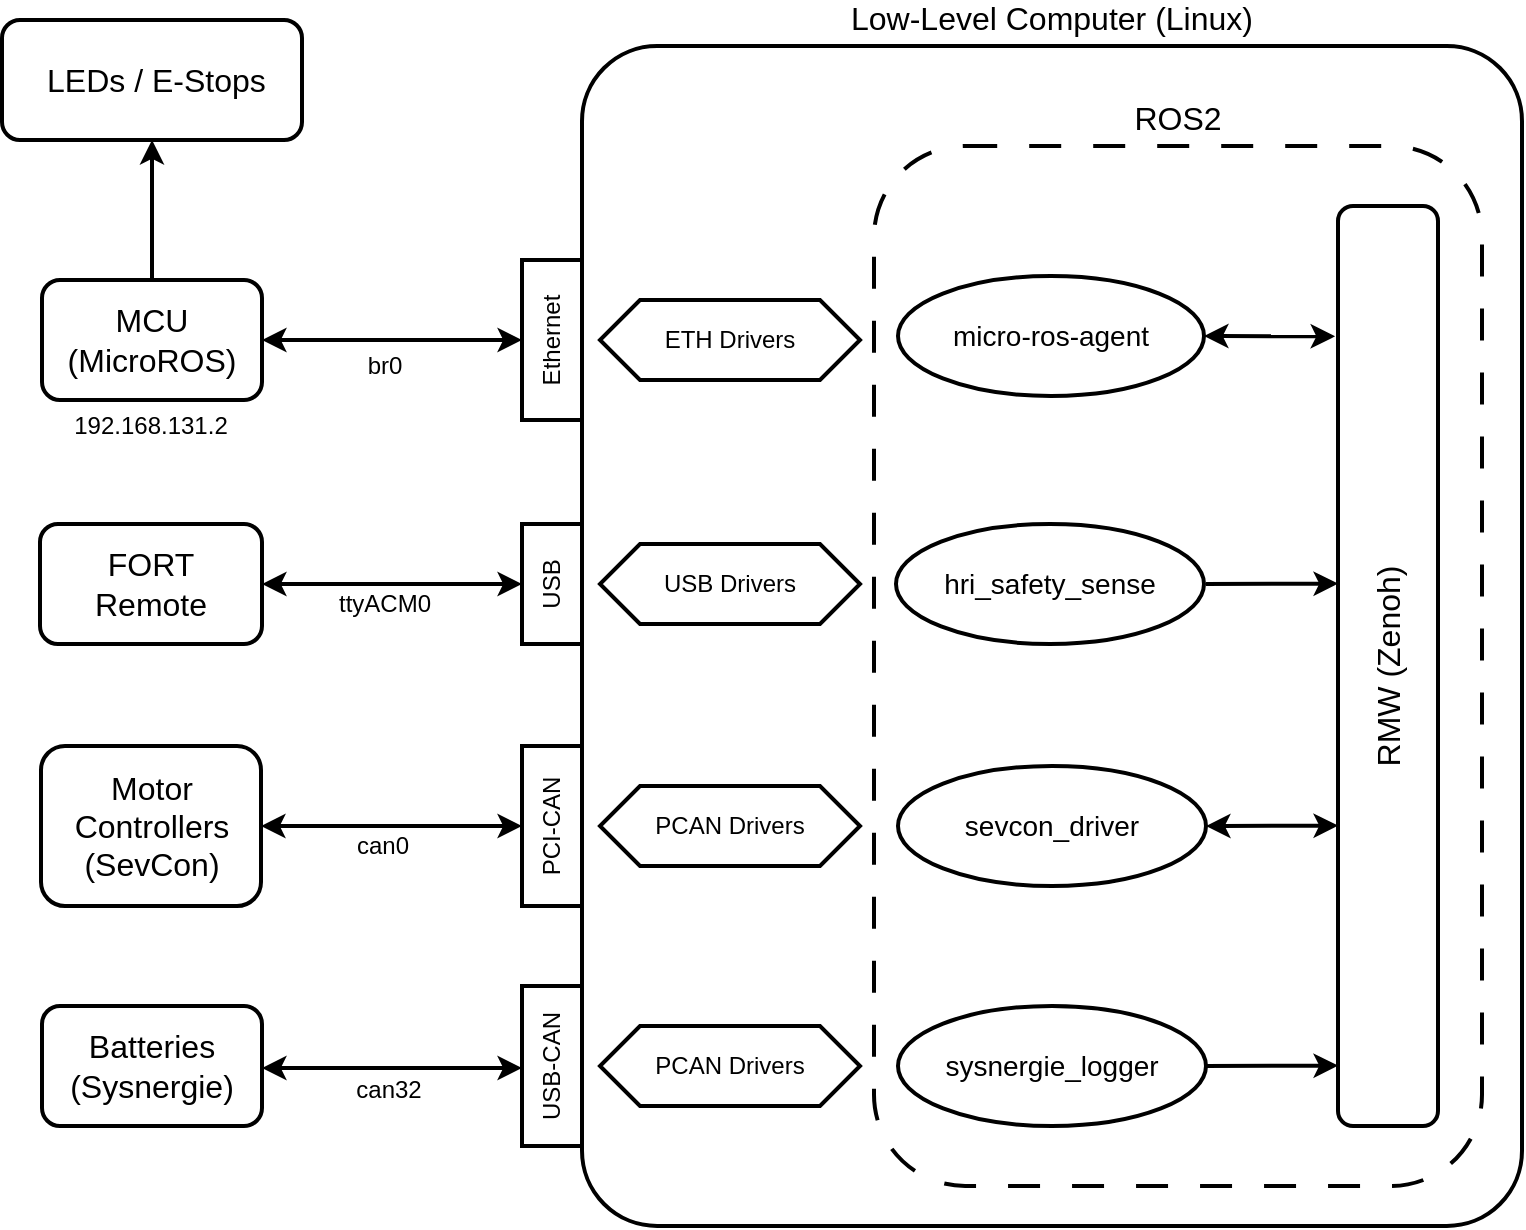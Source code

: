 <mxfile version="26.1.0">
  <diagram name="Page-1" id="UDpjH4-oZqBjU2duBiaz">
    <mxGraphModel dx="1370" dy="879" grid="1" gridSize="10" guides="1" tooltips="1" connect="1" arrows="1" fold="1" page="1" pageScale="1" pageWidth="827" pageHeight="1169" math="0" shadow="0">
      <root>
        <mxCell id="0" />
        <mxCell id="1" parent="0" />
        <mxCell id="1VtbkpPVWlEsOwGqBAlO-1" value="&lt;font style=&quot;font-size: 16px;&quot;&gt;Low-Level Computer (Linux)&lt;/font&gt;" style="rounded=1;whiteSpace=wrap;html=1;verticalAlign=top;spacingTop=-30;arcSize=8;strokeWidth=2;" parent="1" vertex="1">
          <mxGeometry x="300" y="390" width="470" height="590" as="geometry" />
        </mxCell>
        <mxCell id="1VtbkpPVWlEsOwGqBAlO-2" value="ROS2" style="rounded=1;whiteSpace=wrap;html=1;verticalAlign=top;spacingTop=-30;fontSize=16;dashed=1;strokeWidth=2;dashPattern=8 8;" parent="1" vertex="1">
          <mxGeometry x="446" y="440" width="304" height="520" as="geometry" />
        </mxCell>
        <mxCell id="1VtbkpPVWlEsOwGqBAlO-16" value="" style="edgeStyle=orthogonalEdgeStyle;rounded=0;orthogonalLoop=1;jettySize=auto;html=1;strokeWidth=2;" parent="1" source="1VtbkpPVWlEsOwGqBAlO-3" target="1VtbkpPVWlEsOwGqBAlO-5" edge="1">
          <mxGeometry relative="1" as="geometry" />
        </mxCell>
        <mxCell id="1VtbkpPVWlEsOwGqBAlO-3" value="&lt;font style=&quot;font-size: 16px;&quot;&gt;MCU&lt;br&gt;(MicroROS)&lt;/font&gt;" style="rounded=1;whiteSpace=wrap;html=1;strokeWidth=2;" parent="1" vertex="1">
          <mxGeometry x="30" y="507" width="110" height="60" as="geometry" />
        </mxCell>
        <mxCell id="1VtbkpPVWlEsOwGqBAlO-4" value="&lt;font style=&quot;font-size: 16px;&quot;&gt;Motor Controllers&lt;br&gt;(SevCon)&lt;/font&gt;" style="rounded=1;whiteSpace=wrap;html=1;strokeWidth=2;" parent="1" vertex="1">
          <mxGeometry x="29.5" y="740" width="110" height="80" as="geometry" />
        </mxCell>
        <mxCell id="1VtbkpPVWlEsOwGqBAlO-5" value="&lt;span style=&quot;font-size: 16px;&quot;&gt;&amp;nbsp;LEDs / E-Stops&lt;/span&gt;" style="rounded=1;whiteSpace=wrap;html=1;strokeWidth=2;" parent="1" vertex="1">
          <mxGeometry x="10" y="377" width="150" height="60" as="geometry" />
        </mxCell>
        <mxCell id="1VtbkpPVWlEsOwGqBAlO-7" style="edgeStyle=orthogonalEdgeStyle;rounded=0;orthogonalLoop=1;jettySize=auto;html=1;exitX=0;exitY=0.5;exitDx=0;exitDy=0;entryX=1;entryY=0.5;entryDx=0;entryDy=0;startArrow=classic;startFill=1;fillColor=#fff2cc;strokeColor=light-dark(#000000, #6d5100);strokeWidth=2;" parent="1" source="1VtbkpPVWlEsOwGqBAlO-6" target="1VtbkpPVWlEsOwGqBAlO-3" edge="1">
          <mxGeometry relative="1" as="geometry" />
        </mxCell>
        <mxCell id="1VtbkpPVWlEsOwGqBAlO-6" value="Ethernet" style="rounded=0;whiteSpace=wrap;html=1;strokeWidth=2;horizontal=0;" parent="1" vertex="1">
          <mxGeometry x="270" y="497" width="30" height="80" as="geometry" />
        </mxCell>
        <mxCell id="1VtbkpPVWlEsOwGqBAlO-8" value="192.168.131.2" style="text;html=1;align=center;verticalAlign=middle;whiteSpace=wrap;rounded=0;" parent="1" vertex="1">
          <mxGeometry x="42" y="565" width="85" height="30" as="geometry" />
        </mxCell>
        <mxCell id="1VtbkpPVWlEsOwGqBAlO-10" value="PCI-CAN" style="rounded=0;whiteSpace=wrap;html=1;strokeWidth=2;horizontal=0;" parent="1" vertex="1">
          <mxGeometry x="270" y="740" width="30" height="80" as="geometry" />
        </mxCell>
        <mxCell id="1VtbkpPVWlEsOwGqBAlO-11" style="edgeStyle=orthogonalEdgeStyle;rounded=0;orthogonalLoop=1;jettySize=auto;html=1;exitX=0;exitY=0.5;exitDx=0;exitDy=0;entryX=1;entryY=0.5;entryDx=0;entryDy=0;startArrow=classic;startFill=1;fillColor=#fff2cc;strokeColor=light-dark(#000000, #6d5100);strokeWidth=2;" parent="1" source="1VtbkpPVWlEsOwGqBAlO-10" target="1VtbkpPVWlEsOwGqBAlO-4" edge="1">
          <mxGeometry relative="1" as="geometry">
            <mxPoint x="280" y="630" as="sourcePoint" />
            <mxPoint x="140" y="630" as="targetPoint" />
          </mxGeometry>
        </mxCell>
        <mxCell id="1VtbkpPVWlEsOwGqBAlO-14" value="can0" style="text;html=1;align=center;verticalAlign=middle;whiteSpace=wrap;rounded=0;" parent="1" vertex="1">
          <mxGeometry x="158" y="775" width="85" height="30" as="geometry" />
        </mxCell>
        <mxCell id="1VtbkpPVWlEsOwGqBAlO-15" value="br0" style="text;html=1;align=center;verticalAlign=middle;whiteSpace=wrap;rounded=0;" parent="1" vertex="1">
          <mxGeometry x="159" y="535" width="85" height="30" as="geometry" />
        </mxCell>
        <mxCell id="1VtbkpPVWlEsOwGqBAlO-17" value="&lt;span style=&quot;font-size: 16px;&quot;&gt;Batteries&lt;br&gt;(Sysnergie)&lt;/span&gt;" style="rounded=1;whiteSpace=wrap;html=1;strokeWidth=2;" parent="1" vertex="1">
          <mxGeometry x="30" y="870" width="110" height="60" as="geometry" />
        </mxCell>
        <mxCell id="1VtbkpPVWlEsOwGqBAlO-18" value="USB-CAN" style="rounded=0;whiteSpace=wrap;html=1;strokeWidth=2;horizontal=0;spacingTop=0;spacingLeft=0;" parent="1" vertex="1">
          <mxGeometry x="270" y="860" width="30" height="80" as="geometry" />
        </mxCell>
        <mxCell id="1VtbkpPVWlEsOwGqBAlO-19" style="edgeStyle=orthogonalEdgeStyle;rounded=0;orthogonalLoop=1;jettySize=auto;html=1;exitX=0;exitY=0.5;exitDx=0;exitDy=0;entryX=1;entryY=0.5;entryDx=0;entryDy=0;startArrow=classic;startFill=1;fillColor=#fff2cc;strokeColor=light-dark(#000000, #6d5100);strokeWidth=2;" parent="1" edge="1">
          <mxGeometry relative="1" as="geometry">
            <mxPoint x="270" y="901" as="sourcePoint" />
            <mxPoint x="140" y="901" as="targetPoint" />
          </mxGeometry>
        </mxCell>
        <mxCell id="1VtbkpPVWlEsOwGqBAlO-20" value="can32" style="text;html=1;align=center;verticalAlign=middle;whiteSpace=wrap;rounded=0;" parent="1" vertex="1">
          <mxGeometry x="161" y="897" width="85" height="30" as="geometry" />
        </mxCell>
        <mxCell id="1VtbkpPVWlEsOwGqBAlO-22" value="PCAN Drivers" style="shape=hexagon;perimeter=hexagonPerimeter2;whiteSpace=wrap;html=1;fixedSize=1;strokeWidth=2;" parent="1" vertex="1">
          <mxGeometry x="309" y="880" width="130" height="40" as="geometry" />
        </mxCell>
        <mxCell id="1VtbkpPVWlEsOwGqBAlO-23" value="PCAN Drivers" style="shape=hexagon;perimeter=hexagonPerimeter2;whiteSpace=wrap;html=1;fixedSize=1;strokeWidth=2;" parent="1" vertex="1">
          <mxGeometry x="309" y="760" width="130" height="40" as="geometry" />
        </mxCell>
        <mxCell id="1VtbkpPVWlEsOwGqBAlO-24" value="ETH Drivers" style="shape=hexagon;perimeter=hexagonPerimeter2;whiteSpace=wrap;html=1;fixedSize=1;strokeWidth=2;" parent="1" vertex="1">
          <mxGeometry x="309" y="517" width="130" height="40" as="geometry" />
        </mxCell>
        <mxCell id="1VtbkpPVWlEsOwGqBAlO-25" value="micro-ros-agent" style="ellipse;whiteSpace=wrap;html=1;strokeWidth=2;fontSize=14;" parent="1" vertex="1">
          <mxGeometry x="458" y="505" width="153" height="60" as="geometry" />
        </mxCell>
        <mxCell id="1VtbkpPVWlEsOwGqBAlO-26" value="RMW (Zenoh)" style="rounded=1;whiteSpace=wrap;html=1;fontSize=16;horizontal=0;strokeWidth=2;" parent="1" vertex="1">
          <mxGeometry x="678" y="470" width="50" height="460" as="geometry" />
        </mxCell>
        <mxCell id="1VtbkpPVWlEsOwGqBAlO-29" value="sevcon_driver" style="ellipse;whiteSpace=wrap;html=1;strokeWidth=2;fontSize=14;" parent="1" vertex="1">
          <mxGeometry x="458" y="750" width="154" height="60" as="geometry" />
        </mxCell>
        <mxCell id="1VtbkpPVWlEsOwGqBAlO-30" value="" style="rounded=0;orthogonalLoop=1;jettySize=auto;html=1;entryX=0;entryY=0.114;entryDx=0;entryDy=0;entryPerimeter=0;strokeWidth=2;startArrow=classic;startFill=1;exitX=1;exitY=0.5;exitDx=0;exitDy=0;" parent="1" source="1VtbkpPVWlEsOwGqBAlO-29" edge="1">
          <mxGeometry relative="1" as="geometry">
            <mxPoint x="615" y="780" as="sourcePoint" />
            <mxPoint x="678" y="779.8" as="targetPoint" />
          </mxGeometry>
        </mxCell>
        <mxCell id="1VtbkpPVWlEsOwGqBAlO-31" value="sysnergie_logger" style="ellipse;whiteSpace=wrap;html=1;strokeWidth=2;fontSize=14;" parent="1" vertex="1">
          <mxGeometry x="458" y="870" width="154" height="60" as="geometry" />
        </mxCell>
        <mxCell id="1VtbkpPVWlEsOwGqBAlO-32" value="" style="rounded=0;orthogonalLoop=1;jettySize=auto;html=1;entryX=0;entryY=0.114;entryDx=0;entryDy=0;entryPerimeter=0;strokeWidth=2;startArrow=none;startFill=0;exitX=1;exitY=0.5;exitDx=0;exitDy=0;" parent="1" edge="1">
          <mxGeometry relative="1" as="geometry">
            <mxPoint x="612" y="900" as="sourcePoint" />
            <mxPoint x="678" y="899.8" as="targetPoint" />
          </mxGeometry>
        </mxCell>
        <mxCell id="1VtbkpPVWlEsOwGqBAlO-34" value="&lt;span style=&quot;font-size: 16px;&quot;&gt;FORT &lt;br&gt;Remote&lt;/span&gt;" style="rounded=1;whiteSpace=wrap;html=1;strokeWidth=2;" parent="1" vertex="1">
          <mxGeometry x="29" y="629" width="111" height="60" as="geometry" />
        </mxCell>
        <mxCell id="1VtbkpPVWlEsOwGqBAlO-35" style="edgeStyle=orthogonalEdgeStyle;rounded=0;orthogonalLoop=1;jettySize=auto;html=1;exitX=0;exitY=0.5;exitDx=0;exitDy=0;startArrow=classic;startFill=1;fillColor=#fff2cc;strokeColor=light-dark(#000000, #6d5100);strokeWidth=2;" parent="1" source="1VtbkpPVWlEsOwGqBAlO-40" edge="1">
          <mxGeometry relative="1" as="geometry">
            <mxPoint x="263.5" y="659" as="sourcePoint" />
            <mxPoint x="140" y="659" as="targetPoint" />
          </mxGeometry>
        </mxCell>
        <mxCell id="1VtbkpPVWlEsOwGqBAlO-36" value="ttyACM0" style="text;html=1;align=center;verticalAlign=middle;whiteSpace=wrap;rounded=0;" parent="1" vertex="1">
          <mxGeometry x="159" y="654" width="85" height="30" as="geometry" />
        </mxCell>
        <mxCell id="1VtbkpPVWlEsOwGqBAlO-37" value="hri_safety_sense" style="ellipse;whiteSpace=wrap;html=1;strokeWidth=2;fontSize=14;" parent="1" vertex="1">
          <mxGeometry x="457" y="629" width="154" height="60" as="geometry" />
        </mxCell>
        <mxCell id="1VtbkpPVWlEsOwGqBAlO-38" value="" style="rounded=0;orthogonalLoop=1;jettySize=auto;html=1;entryX=0;entryY=0.114;entryDx=0;entryDy=0;entryPerimeter=0;strokeWidth=2;startArrow=none;startFill=0;exitX=1;exitY=0.5;exitDx=0;exitDy=0;" parent="1" edge="1">
          <mxGeometry relative="1" as="geometry">
            <mxPoint x="612" y="659" as="sourcePoint" />
            <mxPoint x="678" y="658.8" as="targetPoint" />
          </mxGeometry>
        </mxCell>
        <mxCell id="1VtbkpPVWlEsOwGqBAlO-40" value="USB" style="rounded=0;whiteSpace=wrap;html=1;strokeWidth=2;horizontal=0;spacingTop=0;spacingLeft=0;" parent="1" vertex="1">
          <mxGeometry x="270" y="629" width="30" height="60" as="geometry" />
        </mxCell>
        <mxCell id="1VtbkpPVWlEsOwGqBAlO-42" value="" style="rounded=0;orthogonalLoop=1;jettySize=auto;html=1;strokeWidth=2;startArrow=classic;startFill=1;exitX=1;exitY=0.5;exitDx=0;exitDy=0;entryX=-0.029;entryY=0.083;entryDx=0;entryDy=0;entryPerimeter=0;" parent="1" source="1VtbkpPVWlEsOwGqBAlO-25" edge="1">
          <mxGeometry relative="1" as="geometry">
            <mxPoint x="611" y="535" as="sourcePoint" />
            <mxPoint x="676.55" y="535.18" as="targetPoint" />
          </mxGeometry>
        </mxCell>
        <mxCell id="1VtbkpPVWlEsOwGqBAlO-43" value="USB Drivers" style="shape=hexagon;perimeter=hexagonPerimeter2;whiteSpace=wrap;html=1;fixedSize=1;strokeWidth=2;" parent="1" vertex="1">
          <mxGeometry x="309" y="639" width="130" height="40" as="geometry" />
        </mxCell>
      </root>
    </mxGraphModel>
  </diagram>
</mxfile>
